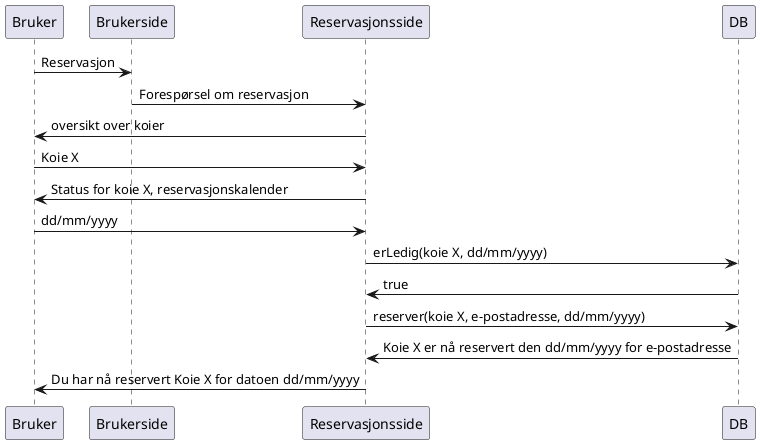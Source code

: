 @startuml
Bruker -> Brukerside: Reservasjon
Brukerside -> Reservasjonsside: Forespørsel om reservasjon
Reservasjonsside -> Bruker: oversikt over koier
Bruker -> Reservasjonsside: Koie X
Reservasjonsside -> Bruker: Status for koie X, reservasjonskalender
Bruker -> Reservasjonsside: dd/mm/yyyy
Reservasjonsside -> DB: erLedig(koie X, dd/mm/yyyy)
DB -> Reservasjonsside: true
Reservasjonsside -> DB: reserver(koie X, e-postadresse, dd/mm/yyyy)
DB -> Reservasjonsside: Koie X er nå reservert den dd/mm/yyyy for e-postadresse
Reservasjonsside -> Bruker: Du har nå reservert Koie X for datoen dd/mm/yyyy
@enduml



